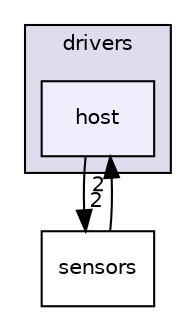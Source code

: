 digraph "drivers/host" {
  compound=true
  node [ fontsize="10", fontname="Helvetica"];
  edge [ labelfontsize="10", labelfontname="Helvetica"];
  subgraph clusterdir_14bc92f4b96c8519b376567118ac28b3 {
    graph [ bgcolor="#ddddee", pencolor="black", label="drivers" fontname="Helvetica", fontsize="10", URL="dir_14bc92f4b96c8519b376567118ac28b3.html"]
  dir_32464e4af507982e116bd625f186503f [shape=box, label="host", style="filled", fillcolor="#eeeeff", pencolor="black", URL="dir_32464e4af507982e116bd625f186503f.html"];
  }
  dir_c77a8e2546a9c75bbba96be2ef542c8e [shape=box label="sensors" URL="dir_c77a8e2546a9c75bbba96be2ef542c8e.html"];
  dir_32464e4af507982e116bd625f186503f->dir_c77a8e2546a9c75bbba96be2ef542c8e [headlabel="2", labeldistance=1.5 headhref="dir_000082_000084.html"];
  dir_c77a8e2546a9c75bbba96be2ef542c8e->dir_32464e4af507982e116bd625f186503f [headlabel="2", labeldistance=1.5 headhref="dir_000084_000082.html"];
}
